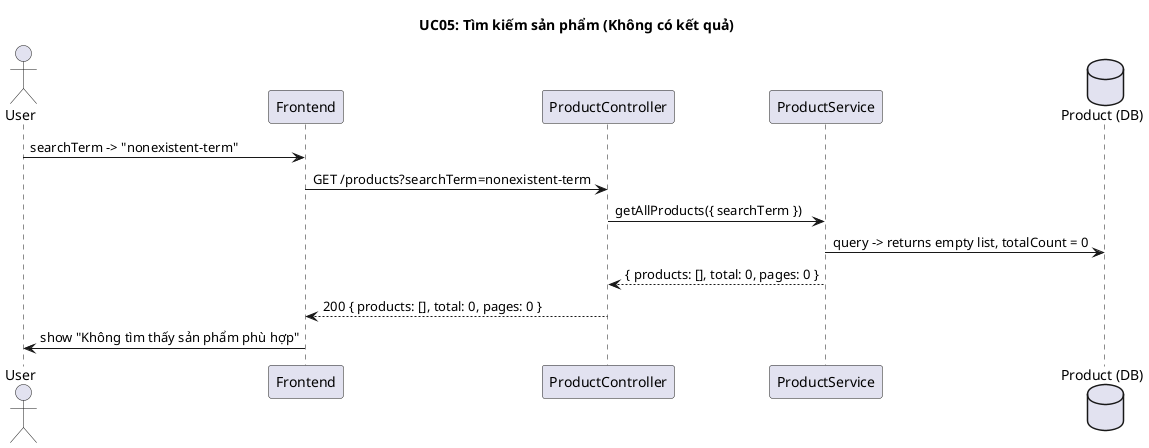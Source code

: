 @startuml UC05_NoResults

title UC05: Tìm kiếm sản phẩm (Không có kết quả)

actor User
participant Frontend
participant ProductController
participant ProductService
database ProductDB as "Product (DB)"

User -> Frontend: searchTerm -> "nonexistent-term"
Frontend -> ProductController: GET /products?searchTerm=nonexistent-term
ProductController -> ProductService: getAllProducts({ searchTerm })
ProductService -> ProductDB: query -> returns empty list, totalCount = 0
ProductService --> ProductController: { products: [], total: 0, pages: 0 }
ProductController --> Frontend: 200 { products: [], total: 0, pages: 0 }
Frontend -> User: show "Không tìm thấy sản phẩm phù hợp"
@enduml
